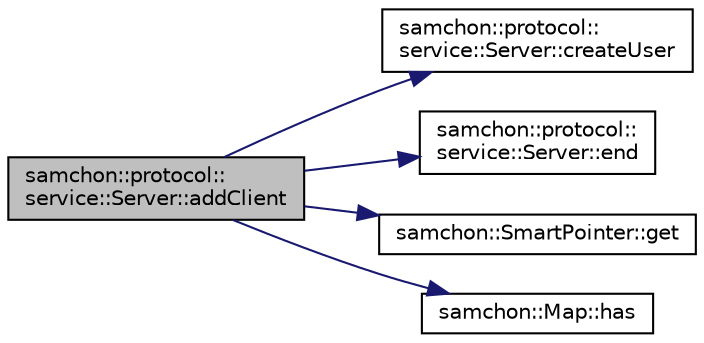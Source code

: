 digraph "samchon::protocol::service::Server::addClient"
{
  edge [fontname="Helvetica",fontsize="10",labelfontname="Helvetica",labelfontsize="10"];
  node [fontname="Helvetica",fontsize="10",shape=record];
  rankdir="LR";
  Node1 [label="samchon::protocol::\lservice::Server::addClient",height=0.2,width=0.4,color="black", fillcolor="grey75", style="filled", fontcolor="black"];
  Node1 -> Node2 [color="midnightblue",fontsize="10",style="solid",fontname="Helvetica"];
  Node2 [label="samchon::protocol::\lservice::Server::createUser",height=0.2,width=0.4,color="black", fillcolor="white", style="filled",URL="$d9/d35/classsamchon_1_1protocol_1_1service_1_1Server.html#ace22e60ce1371d15a08e7479442a4705",tooltip="Factory method of User. "];
  Node1 -> Node3 [color="midnightblue",fontsize="10",style="solid",fontname="Helvetica"];
  Node3 [label="samchon::protocol::\lservice::Server::end",height=0.2,width=0.4,color="black", fillcolor="white", style="filled",URL="$d9/d35/classsamchon_1_1protocol_1_1service_1_1Server.html#a4d833c2e22ba70d4baf22c600e304469",tooltip="A const iterator of end. "];
  Node1 -> Node4 [color="midnightblue",fontsize="10",style="solid",fontname="Helvetica"];
  Node4 [label="samchon::SmartPointer::get",height=0.2,width=0.4,color="black", fillcolor="white", style="filled",URL="$d9/d2d/classsamchon_1_1SmartPointer.html#ad76980ca51221155059243813f2ddb24",tooltip="Get pointer. "];
  Node1 -> Node5 [color="midnightblue",fontsize="10",style="solid",fontname="Helvetica"];
  Node5 [label="samchon::Map::has",height=0.2,width=0.4,color="black", fillcolor="white", style="filled",URL="$d1/d4e/classsamchon_1_1Map.html#a2f75320019585b10ba32638db14b4b17",tooltip="Whether have the item or not. "];
}
